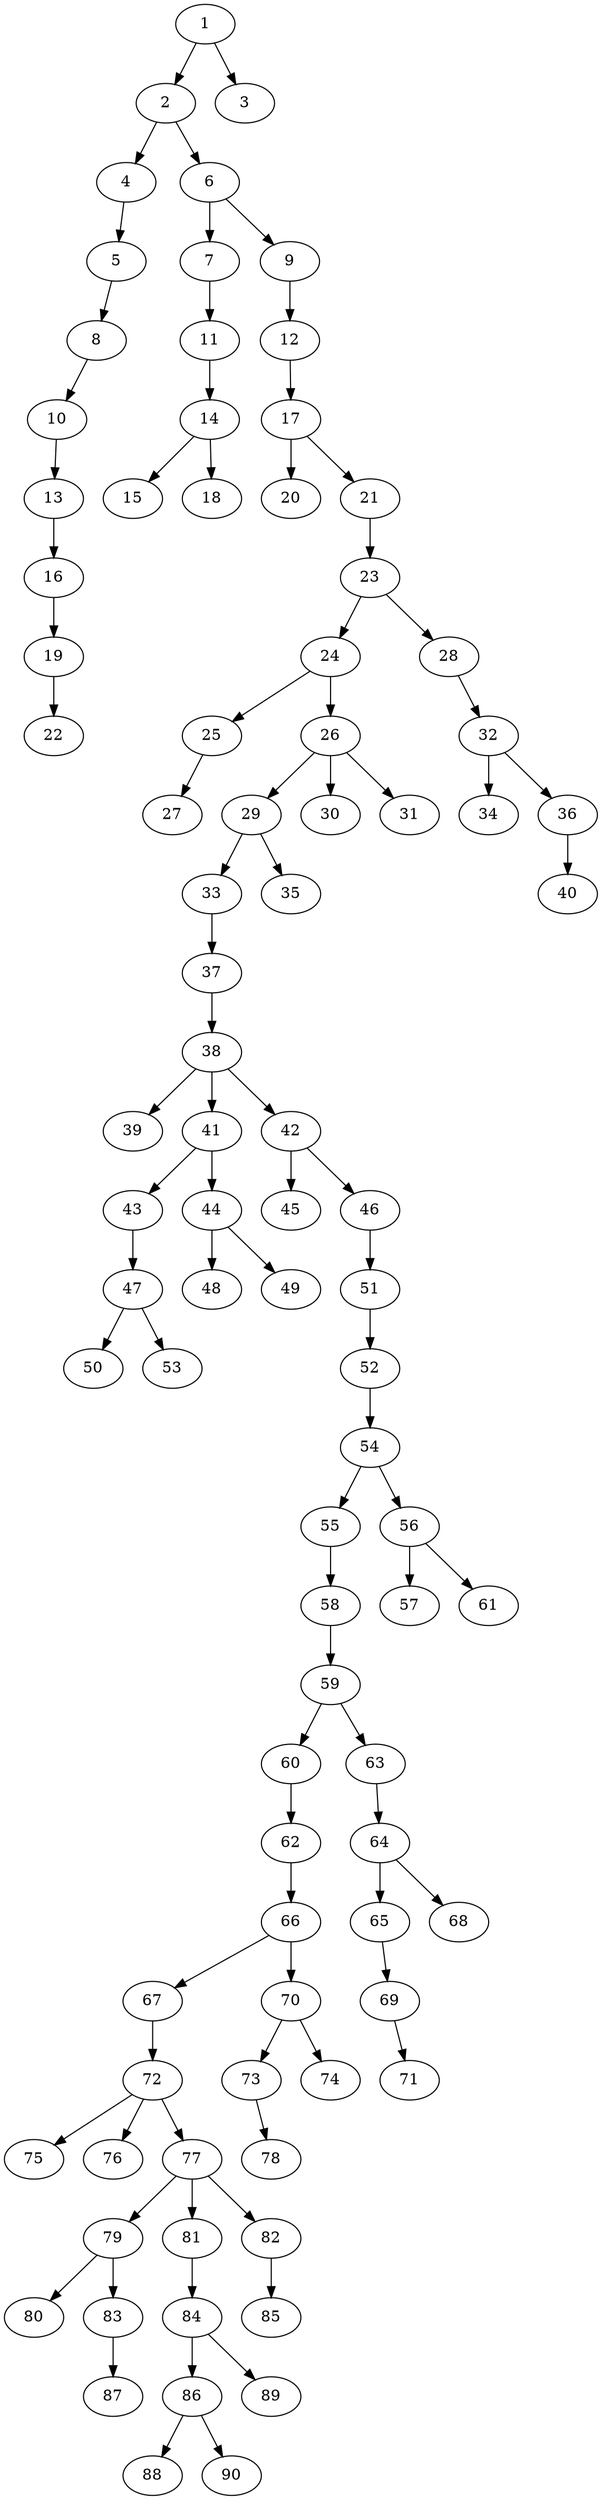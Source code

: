// DAG automatically generated by daggen at Wed Apr 12 12:20:54 2017
// ./daggen --dot -n 90 --jump=3 --fat=0.2 --regularity=0.6 --density=0.2 
digraph G {
  1 [size="134217728000", alpha="0.04"]
  1 -> 2 [size ="209715200"]
  1 -> 3 [size ="209715200"]
  2 [size="126045256686", alpha="0.04"]
  2 -> 4 [size ="209715200"]
  2 -> 6 [size ="209715200"]
  3 [size="1073741824000", alpha="0.11"]
  4 [size="36190081876", alpha="0.18"]
  4 -> 5 [size ="33554432"]
  5 [size="231928233984", alpha="0.01"]
  5 -> 8 [size ="301989888"]
  6 [size="259865916239", alpha="0.09"]
  6 -> 7 [size ="838860800"]
  6 -> 9 [size ="838860800"]
  7 [size="28991029248", alpha="0.04"]
  7 -> 11 [size ="75497472"]
  8 [size="782757789696", alpha="0.05"]
  8 -> 10 [size ="679477248"]
  9 [size="28460582308", alpha="0.02"]
  9 -> 12 [size ="536870912"]
  10 [size="38275699949", alpha="0.01"]
  10 -> 13 [size ="33554432"]
  11 [size="327178980300", alpha="0.09"]
  11 -> 14 [size ="209715200"]
  12 [size="588171762100", alpha="0.04"]
  12 -> 17 [size ="536870912"]
  13 [size="21127716468", alpha="0.14"]
  13 -> 16 [size ="679477248"]
  14 [size="12365639254", alpha="0.12"]
  14 -> 15 [size ="301989888"]
  14 -> 18 [size ="301989888"]
  15 [size="6913045761", alpha="0.05"]
  16 [size="113986702077", alpha="0.05"]
  16 -> 19 [size ="301989888"]
  17 [size="50971267928", alpha="0.01"]
  17 -> 20 [size ="838860800"]
  17 -> 21 [size ="838860800"]
  18 [size="597712287276", alpha="0.03"]
  19 [size="458223145586", alpha="0.07"]
  19 -> 22 [size ="411041792"]
  20 [size="190285949892", alpha="0.01"]
  21 [size="161682771876", alpha="0.16"]
  21 -> 23 [size ="134217728"]
  22 [size="11744298340", alpha="0.14"]
  23 [size="68719476736", alpha="0.17"]
  23 -> 24 [size ="134217728"]
  23 -> 28 [size ="134217728"]
  24 [size="104863284312", alpha="0.05"]
  24 -> 25 [size ="134217728"]
  24 -> 26 [size ="134217728"]
  25 [size="134217728000", alpha="0.02"]
  25 -> 27 [size ="209715200"]
  26 [size="8589934592", alpha="0.13"]
  26 -> 29 [size ="33554432"]
  26 -> 30 [size ="33554432"]
  26 -> 31 [size ="33554432"]
  27 [size="1073741824000", alpha="0.04"]
  28 [size="20111619784", alpha="0.01"]
  28 -> 32 [size ="536870912"]
  29 [size="196592608572", alpha="0.12"]
  29 -> 33 [size ="134217728"]
  29 -> 35 [size ="134217728"]
  30 [size="396769254508", alpha="0.02"]
  31 [size="134217728000", alpha="0.15"]
  32 [size="549755813888", alpha="0.02"]
  32 -> 34 [size ="536870912"]
  32 -> 36 [size ="536870912"]
  33 [size="6711909949", alpha="0.11"]
  33 -> 37 [size ="301989888"]
  34 [size="343644246258", alpha="0.11"]
  35 [size="63700538100", alpha="0.20"]
  36 [size="861851673696", alpha="0.00"]
  36 -> 40 [size ="536870912"]
  37 [size="49355219316", alpha="0.14"]
  37 -> 38 [size ="838860800"]
  38 [size="4708417343", alpha="0.12"]
  38 -> 39 [size ="75497472"]
  38 -> 41 [size ="75497472"]
  38 -> 42 [size ="75497472"]
  39 [size="6847059098", alpha="0.19"]
  40 [size="18328091350", alpha="0.06"]
  41 [size="9423887509", alpha="0.03"]
  41 -> 43 [size ="411041792"]
  41 -> 44 [size ="411041792"]
  42 [size="6067500520", alpha="0.19"]
  42 -> 45 [size ="536870912"]
  42 -> 46 [size ="536870912"]
  43 [size="103250424252", alpha="0.00"]
  43 -> 47 [size ="134217728"]
  44 [size="43952454846", alpha="0.06"]
  44 -> 48 [size ="209715200"]
  44 -> 49 [size ="209715200"]
  45 [size="37653454744", alpha="0.02"]
  46 [size="570414283292", alpha="0.18"]
  46 -> 51 [size ="411041792"]
  47 [size="368293445632", alpha="0.08"]
  47 -> 50 [size ="411041792"]
  47 -> 53 [size ="411041792"]
  48 [size="304058917986", alpha="0.19"]
  49 [size="28991029248", alpha="0.18"]
  50 [size="368293445632", alpha="0.18"]
  51 [size="7140930452", alpha="0.13"]
  51 -> 52 [size ="134217728"]
  52 [size="1058476940847", alpha="0.15"]
  52 -> 54 [size ="679477248"]
  53 [size="368293445632", alpha="0.04"]
  54 [size="493093055832", alpha="0.07"]
  54 -> 55 [size ="536870912"]
  54 -> 56 [size ="536870912"]
  55 [size="454322157347", alpha="0.18"]
  55 -> 58 [size ="301989888"]
  56 [size="782757789696", alpha="0.00"]
  56 -> 57 [size ="679477248"]
  56 -> 61 [size ="679477248"]
  57 [size="45822830809", alpha="0.13"]
  58 [size="33401511692", alpha="0.01"]
  58 -> 59 [size ="679477248"]
  59 [size="231928233984", alpha="0.07"]
  59 -> 60 [size ="301989888"]
  59 -> 63 [size ="301989888"]
  60 [size="224133413821", alpha="0.18"]
  60 -> 62 [size ="209715200"]
  61 [size="368293445632", alpha="0.07"]
  62 [size="100609775723", alpha="0.18"]
  62 -> 66 [size ="209715200"]
  63 [size="28991029248", alpha="0.19"]
  63 -> 64 [size ="75497472"]
  64 [size="36030695384", alpha="0.00"]
  64 -> 65 [size ="838860800"]
  64 -> 68 [size ="838860800"]
  65 [size="22974451533", alpha="0.08"]
  65 -> 69 [size ="411041792"]
  66 [size="368293445632", alpha="0.03"]
  66 -> 67 [size ="411041792"]
  66 -> 70 [size ="411041792"]
  67 [size="6026345813", alpha="0.00"]
  67 -> 72 [size ="411041792"]
  68 [size="566748977444", alpha="0.07"]
  69 [size="3451888891", alpha="0.17"]
  69 -> 71 [size ="301989888"]
  70 [size="96896497680", alpha="0.08"]
  70 -> 73 [size ="134217728"]
  70 -> 74 [size ="134217728"]
  71 [size="708611024719", alpha="0.17"]
  72 [size="45799447104", alpha="0.16"]
  72 -> 75 [size ="75497472"]
  72 -> 76 [size ="75497472"]
  72 -> 77 [size ="75497472"]
  73 [size="67954417910", alpha="0.15"]
  73 -> 78 [size ="75497472"]
  74 [size="21941601882", alpha="0.09"]
  75 [size="419061022120", alpha="0.09"]
  76 [size="24841438197", alpha="0.09"]
  77 [size="10282305334", alpha="0.14"]
  77 -> 79 [size ="301989888"]
  77 -> 81 [size ="301989888"]
  77 -> 82 [size ="301989888"]
  78 [size="9727145116", alpha="0.15"]
  79 [size="18282683542", alpha="0.17"]
  79 -> 80 [size ="536870912"]
  79 -> 83 [size ="536870912"]
  80 [size="782757789696", alpha="0.19"]
  81 [size="8589934592", alpha="0.16"]
  81 -> 84 [size ="33554432"]
  82 [size="227278002832", alpha="0.02"]
  82 -> 85 [size ="209715200"]
  83 [size="34158402380", alpha="0.00"]
  83 -> 87 [size ="33554432"]
  84 [size="8589934592", alpha="0.10"]
  84 -> 86 [size ="33554432"]
  84 -> 89 [size ="33554432"]
  85 [size="782757789696", alpha="0.13"]
  86 [size="602303763982", alpha="0.12"]
  86 -> 88 [size ="838860800"]
  86 -> 90 [size ="838860800"]
  87 [size="5550850448", alpha="0.12"]
  88 [size="104573724051", alpha="0.10"]
  89 [size="558481306243", alpha="0.06"]
  90 [size="1073741824000", alpha="0.20"]
}
